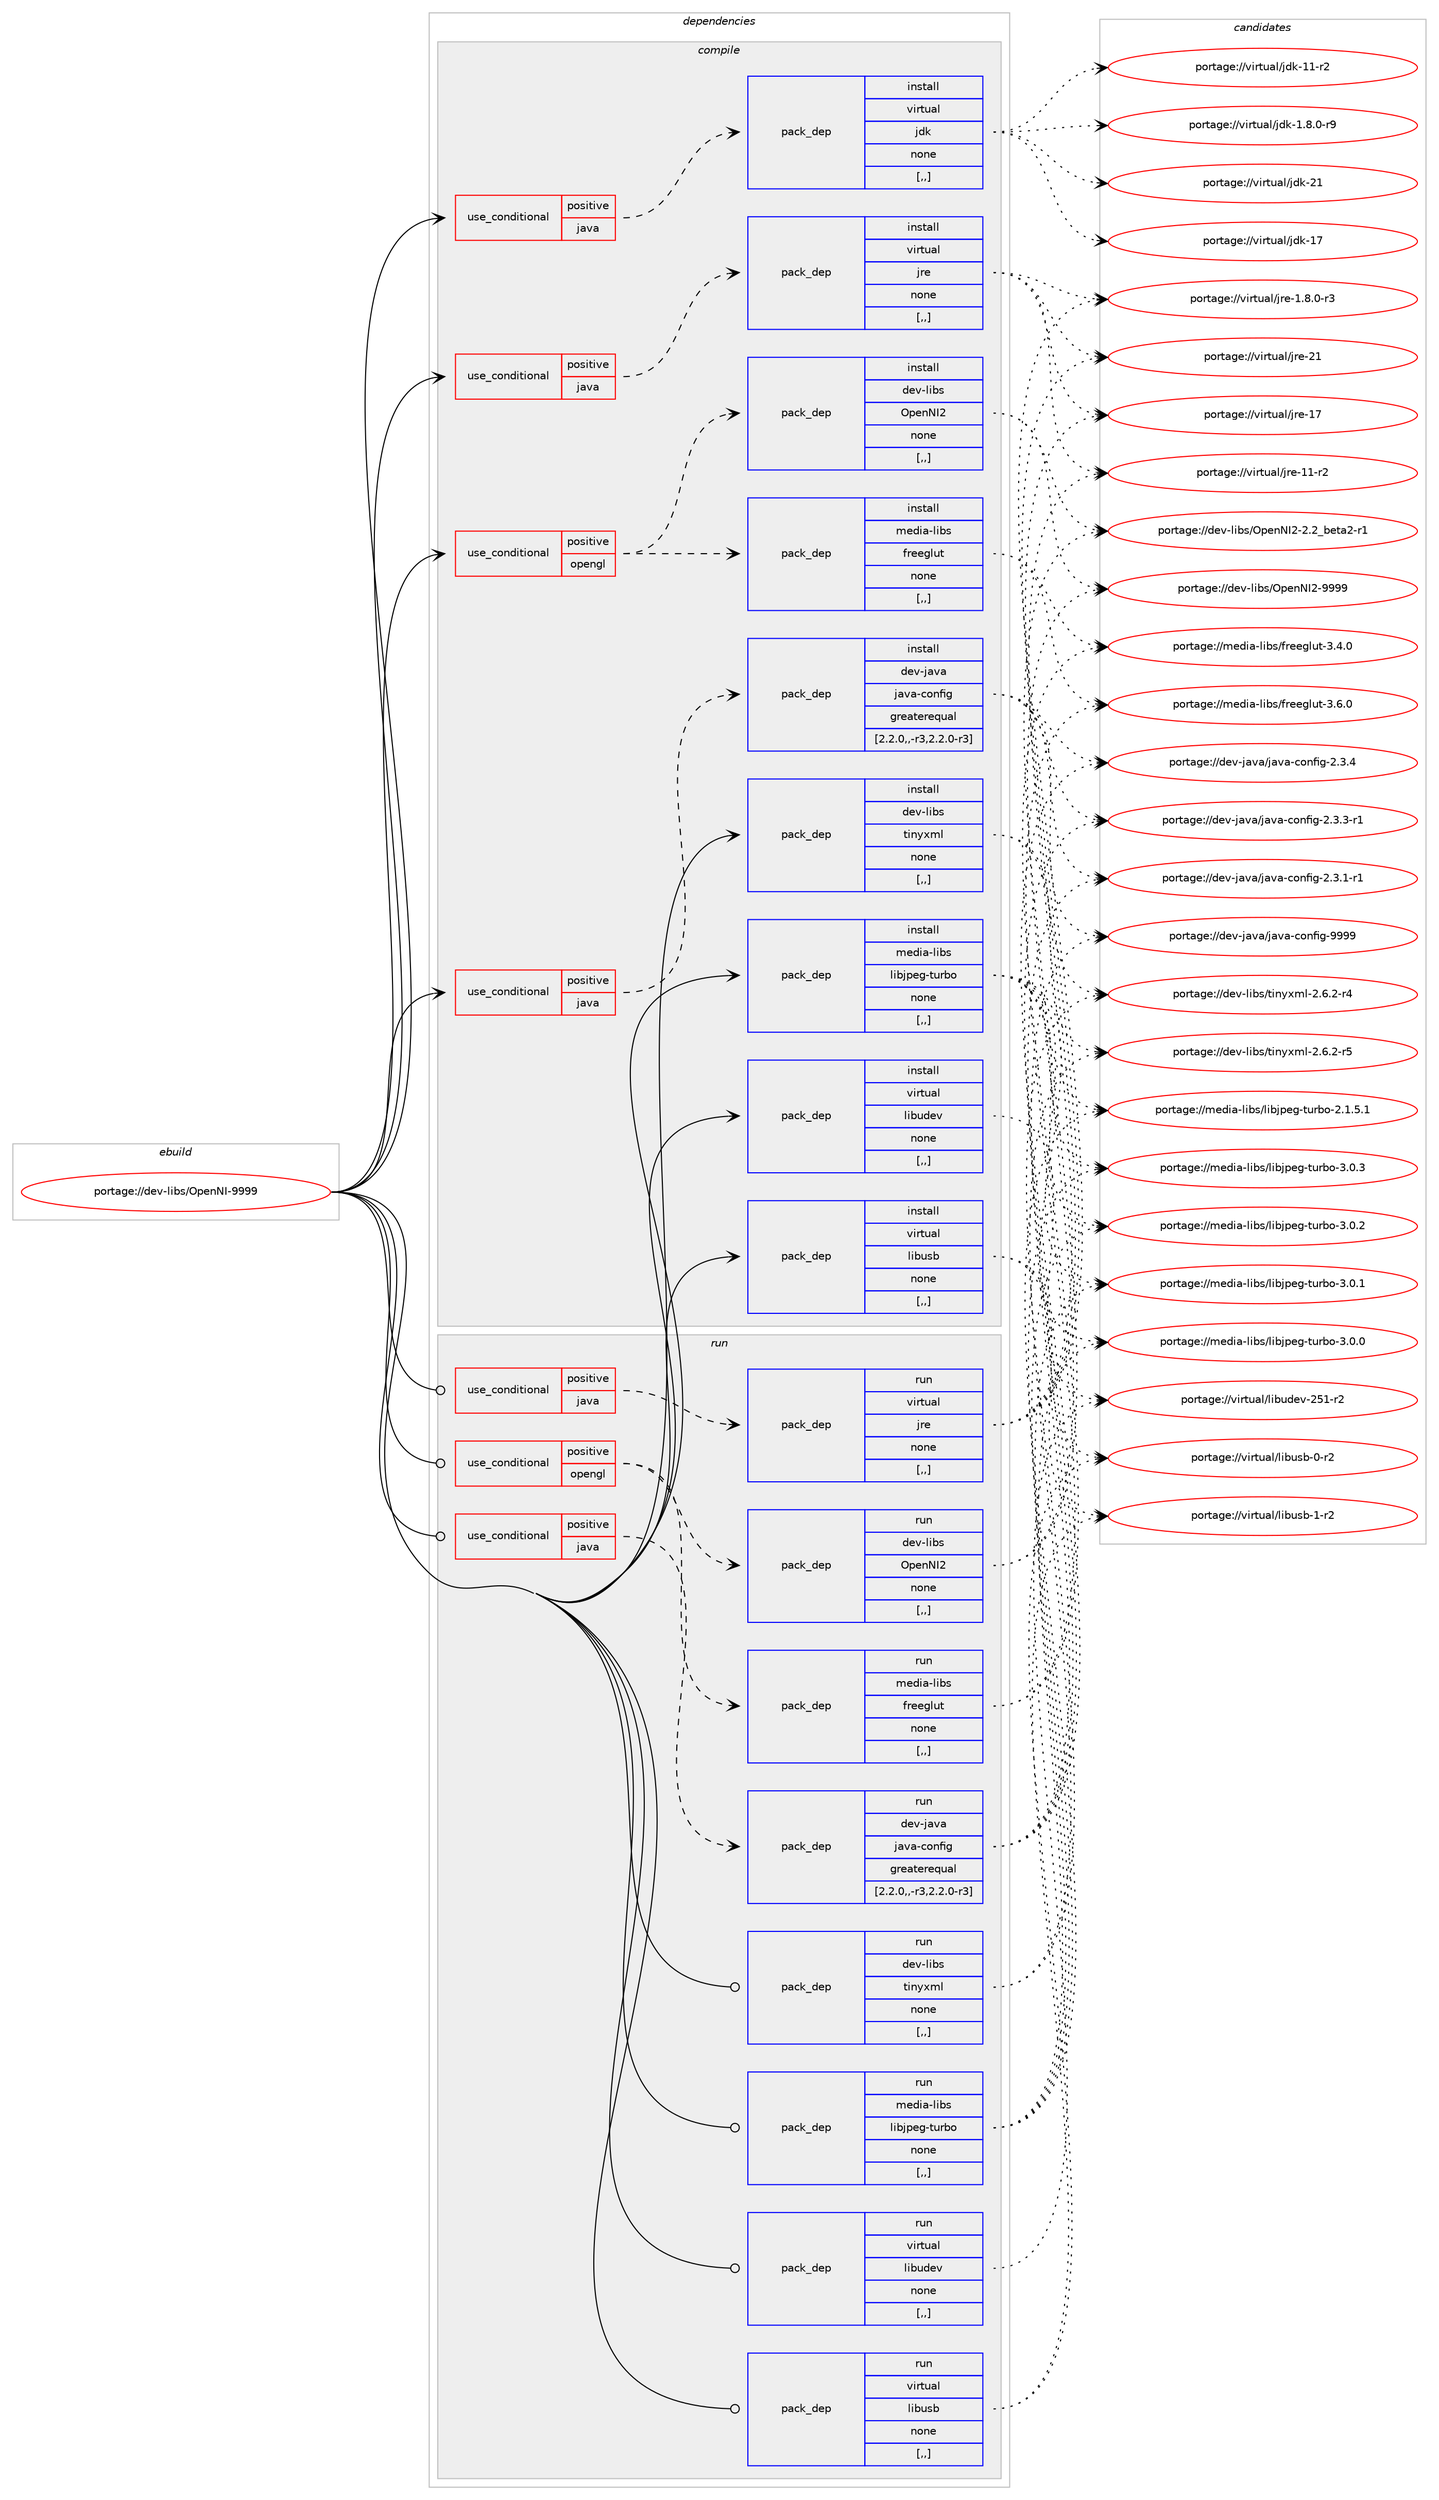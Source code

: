 digraph prolog {

# *************
# Graph options
# *************

newrank=true;
concentrate=true;
compound=true;
graph [rankdir=LR,fontname=Helvetica,fontsize=10,ranksep=1.5];#, ranksep=2.5, nodesep=0.2];
edge  [arrowhead=vee];
node  [fontname=Helvetica,fontsize=10];

# **********
# The ebuild
# **********

subgraph cluster_leftcol {
color=gray;
rank=same;
label=<<i>ebuild</i>>;
id [label="portage://dev-libs/OpenNI-9999", color=red, width=4, href="../dev-libs/OpenNI-9999.svg"];
}

# ****************
# The dependencies
# ****************

subgraph cluster_midcol {
color=gray;
label=<<i>dependencies</i>>;
subgraph cluster_compile {
fillcolor="#eeeeee";
style=filled;
label=<<i>compile</i>>;
subgraph cond25488 {
dependency105209 [label=<<TABLE BORDER="0" CELLBORDER="1" CELLSPACING="0" CELLPADDING="4"><TR><TD ROWSPAN="3" CELLPADDING="10">use_conditional</TD></TR><TR><TD>positive</TD></TR><TR><TD>java</TD></TR></TABLE>>, shape=none, color=red];
subgraph pack78586 {
dependency105210 [label=<<TABLE BORDER="0" CELLBORDER="1" CELLSPACING="0" CELLPADDING="4" WIDTH="220"><TR><TD ROWSPAN="6" CELLPADDING="30">pack_dep</TD></TR><TR><TD WIDTH="110">install</TD></TR><TR><TD>dev-java</TD></TR><TR><TD>java-config</TD></TR><TR><TD>greaterequal</TD></TR><TR><TD>[2.2.0,,-r3,2.2.0-r3]</TD></TR></TABLE>>, shape=none, color=blue];
}
dependency105209:e -> dependency105210:w [weight=20,style="dashed",arrowhead="vee"];
}
id:e -> dependency105209:w [weight=20,style="solid",arrowhead="vee"];
subgraph cond25489 {
dependency105211 [label=<<TABLE BORDER="0" CELLBORDER="1" CELLSPACING="0" CELLPADDING="4"><TR><TD ROWSPAN="3" CELLPADDING="10">use_conditional</TD></TR><TR><TD>positive</TD></TR><TR><TD>java</TD></TR></TABLE>>, shape=none, color=red];
subgraph pack78587 {
dependency105212 [label=<<TABLE BORDER="0" CELLBORDER="1" CELLSPACING="0" CELLPADDING="4" WIDTH="220"><TR><TD ROWSPAN="6" CELLPADDING="30">pack_dep</TD></TR><TR><TD WIDTH="110">install</TD></TR><TR><TD>virtual</TD></TR><TR><TD>jdk</TD></TR><TR><TD>none</TD></TR><TR><TD>[,,]</TD></TR></TABLE>>, shape=none, color=blue];
}
dependency105211:e -> dependency105212:w [weight=20,style="dashed",arrowhead="vee"];
}
id:e -> dependency105211:w [weight=20,style="solid",arrowhead="vee"];
subgraph cond25490 {
dependency105213 [label=<<TABLE BORDER="0" CELLBORDER="1" CELLSPACING="0" CELLPADDING="4"><TR><TD ROWSPAN="3" CELLPADDING="10">use_conditional</TD></TR><TR><TD>positive</TD></TR><TR><TD>java</TD></TR></TABLE>>, shape=none, color=red];
subgraph pack78588 {
dependency105214 [label=<<TABLE BORDER="0" CELLBORDER="1" CELLSPACING="0" CELLPADDING="4" WIDTH="220"><TR><TD ROWSPAN="6" CELLPADDING="30">pack_dep</TD></TR><TR><TD WIDTH="110">install</TD></TR><TR><TD>virtual</TD></TR><TR><TD>jre</TD></TR><TR><TD>none</TD></TR><TR><TD>[,,]</TD></TR></TABLE>>, shape=none, color=blue];
}
dependency105213:e -> dependency105214:w [weight=20,style="dashed",arrowhead="vee"];
}
id:e -> dependency105213:w [weight=20,style="solid",arrowhead="vee"];
subgraph cond25491 {
dependency105215 [label=<<TABLE BORDER="0" CELLBORDER="1" CELLSPACING="0" CELLPADDING="4"><TR><TD ROWSPAN="3" CELLPADDING="10">use_conditional</TD></TR><TR><TD>positive</TD></TR><TR><TD>opengl</TD></TR></TABLE>>, shape=none, color=red];
subgraph pack78589 {
dependency105216 [label=<<TABLE BORDER="0" CELLBORDER="1" CELLSPACING="0" CELLPADDING="4" WIDTH="220"><TR><TD ROWSPAN="6" CELLPADDING="30">pack_dep</TD></TR><TR><TD WIDTH="110">install</TD></TR><TR><TD>media-libs</TD></TR><TR><TD>freeglut</TD></TR><TR><TD>none</TD></TR><TR><TD>[,,]</TD></TR></TABLE>>, shape=none, color=blue];
}
dependency105215:e -> dependency105216:w [weight=20,style="dashed",arrowhead="vee"];
subgraph pack78590 {
dependency105217 [label=<<TABLE BORDER="0" CELLBORDER="1" CELLSPACING="0" CELLPADDING="4" WIDTH="220"><TR><TD ROWSPAN="6" CELLPADDING="30">pack_dep</TD></TR><TR><TD WIDTH="110">install</TD></TR><TR><TD>dev-libs</TD></TR><TR><TD>OpenNI2</TD></TR><TR><TD>none</TD></TR><TR><TD>[,,]</TD></TR></TABLE>>, shape=none, color=blue];
}
dependency105215:e -> dependency105217:w [weight=20,style="dashed",arrowhead="vee"];
}
id:e -> dependency105215:w [weight=20,style="solid",arrowhead="vee"];
subgraph pack78591 {
dependency105218 [label=<<TABLE BORDER="0" CELLBORDER="1" CELLSPACING="0" CELLPADDING="4" WIDTH="220"><TR><TD ROWSPAN="6" CELLPADDING="30">pack_dep</TD></TR><TR><TD WIDTH="110">install</TD></TR><TR><TD>dev-libs</TD></TR><TR><TD>tinyxml</TD></TR><TR><TD>none</TD></TR><TR><TD>[,,]</TD></TR></TABLE>>, shape=none, color=blue];
}
id:e -> dependency105218:w [weight=20,style="solid",arrowhead="vee"];
subgraph pack78592 {
dependency105219 [label=<<TABLE BORDER="0" CELLBORDER="1" CELLSPACING="0" CELLPADDING="4" WIDTH="220"><TR><TD ROWSPAN="6" CELLPADDING="30">pack_dep</TD></TR><TR><TD WIDTH="110">install</TD></TR><TR><TD>media-libs</TD></TR><TR><TD>libjpeg-turbo</TD></TR><TR><TD>none</TD></TR><TR><TD>[,,]</TD></TR></TABLE>>, shape=none, color=blue];
}
id:e -> dependency105219:w [weight=20,style="solid",arrowhead="vee"];
subgraph pack78593 {
dependency105220 [label=<<TABLE BORDER="0" CELLBORDER="1" CELLSPACING="0" CELLPADDING="4" WIDTH="220"><TR><TD ROWSPAN="6" CELLPADDING="30">pack_dep</TD></TR><TR><TD WIDTH="110">install</TD></TR><TR><TD>virtual</TD></TR><TR><TD>libudev</TD></TR><TR><TD>none</TD></TR><TR><TD>[,,]</TD></TR></TABLE>>, shape=none, color=blue];
}
id:e -> dependency105220:w [weight=20,style="solid",arrowhead="vee"];
subgraph pack78594 {
dependency105221 [label=<<TABLE BORDER="0" CELLBORDER="1" CELLSPACING="0" CELLPADDING="4" WIDTH="220"><TR><TD ROWSPAN="6" CELLPADDING="30">pack_dep</TD></TR><TR><TD WIDTH="110">install</TD></TR><TR><TD>virtual</TD></TR><TR><TD>libusb</TD></TR><TR><TD>none</TD></TR><TR><TD>[,,]</TD></TR></TABLE>>, shape=none, color=blue];
}
id:e -> dependency105221:w [weight=20,style="solid",arrowhead="vee"];
}
subgraph cluster_compileandrun {
fillcolor="#eeeeee";
style=filled;
label=<<i>compile and run</i>>;
}
subgraph cluster_run {
fillcolor="#eeeeee";
style=filled;
label=<<i>run</i>>;
subgraph cond25492 {
dependency105222 [label=<<TABLE BORDER="0" CELLBORDER="1" CELLSPACING="0" CELLPADDING="4"><TR><TD ROWSPAN="3" CELLPADDING="10">use_conditional</TD></TR><TR><TD>positive</TD></TR><TR><TD>java</TD></TR></TABLE>>, shape=none, color=red];
subgraph pack78595 {
dependency105223 [label=<<TABLE BORDER="0" CELLBORDER="1" CELLSPACING="0" CELLPADDING="4" WIDTH="220"><TR><TD ROWSPAN="6" CELLPADDING="30">pack_dep</TD></TR><TR><TD WIDTH="110">run</TD></TR><TR><TD>dev-java</TD></TR><TR><TD>java-config</TD></TR><TR><TD>greaterequal</TD></TR><TR><TD>[2.2.0,,-r3,2.2.0-r3]</TD></TR></TABLE>>, shape=none, color=blue];
}
dependency105222:e -> dependency105223:w [weight=20,style="dashed",arrowhead="vee"];
}
id:e -> dependency105222:w [weight=20,style="solid",arrowhead="odot"];
subgraph cond25493 {
dependency105224 [label=<<TABLE BORDER="0" CELLBORDER="1" CELLSPACING="0" CELLPADDING="4"><TR><TD ROWSPAN="3" CELLPADDING="10">use_conditional</TD></TR><TR><TD>positive</TD></TR><TR><TD>java</TD></TR></TABLE>>, shape=none, color=red];
subgraph pack78596 {
dependency105225 [label=<<TABLE BORDER="0" CELLBORDER="1" CELLSPACING="0" CELLPADDING="4" WIDTH="220"><TR><TD ROWSPAN="6" CELLPADDING="30">pack_dep</TD></TR><TR><TD WIDTH="110">run</TD></TR><TR><TD>virtual</TD></TR><TR><TD>jre</TD></TR><TR><TD>none</TD></TR><TR><TD>[,,]</TD></TR></TABLE>>, shape=none, color=blue];
}
dependency105224:e -> dependency105225:w [weight=20,style="dashed",arrowhead="vee"];
}
id:e -> dependency105224:w [weight=20,style="solid",arrowhead="odot"];
subgraph cond25494 {
dependency105226 [label=<<TABLE BORDER="0" CELLBORDER="1" CELLSPACING="0" CELLPADDING="4"><TR><TD ROWSPAN="3" CELLPADDING="10">use_conditional</TD></TR><TR><TD>positive</TD></TR><TR><TD>opengl</TD></TR></TABLE>>, shape=none, color=red];
subgraph pack78597 {
dependency105227 [label=<<TABLE BORDER="0" CELLBORDER="1" CELLSPACING="0" CELLPADDING="4" WIDTH="220"><TR><TD ROWSPAN="6" CELLPADDING="30">pack_dep</TD></TR><TR><TD WIDTH="110">run</TD></TR><TR><TD>media-libs</TD></TR><TR><TD>freeglut</TD></TR><TR><TD>none</TD></TR><TR><TD>[,,]</TD></TR></TABLE>>, shape=none, color=blue];
}
dependency105226:e -> dependency105227:w [weight=20,style="dashed",arrowhead="vee"];
subgraph pack78598 {
dependency105228 [label=<<TABLE BORDER="0" CELLBORDER="1" CELLSPACING="0" CELLPADDING="4" WIDTH="220"><TR><TD ROWSPAN="6" CELLPADDING="30">pack_dep</TD></TR><TR><TD WIDTH="110">run</TD></TR><TR><TD>dev-libs</TD></TR><TR><TD>OpenNI2</TD></TR><TR><TD>none</TD></TR><TR><TD>[,,]</TD></TR></TABLE>>, shape=none, color=blue];
}
dependency105226:e -> dependency105228:w [weight=20,style="dashed",arrowhead="vee"];
}
id:e -> dependency105226:w [weight=20,style="solid",arrowhead="odot"];
subgraph pack78599 {
dependency105229 [label=<<TABLE BORDER="0" CELLBORDER="1" CELLSPACING="0" CELLPADDING="4" WIDTH="220"><TR><TD ROWSPAN="6" CELLPADDING="30">pack_dep</TD></TR><TR><TD WIDTH="110">run</TD></TR><TR><TD>dev-libs</TD></TR><TR><TD>tinyxml</TD></TR><TR><TD>none</TD></TR><TR><TD>[,,]</TD></TR></TABLE>>, shape=none, color=blue];
}
id:e -> dependency105229:w [weight=20,style="solid",arrowhead="odot"];
subgraph pack78600 {
dependency105230 [label=<<TABLE BORDER="0" CELLBORDER="1" CELLSPACING="0" CELLPADDING="4" WIDTH="220"><TR><TD ROWSPAN="6" CELLPADDING="30">pack_dep</TD></TR><TR><TD WIDTH="110">run</TD></TR><TR><TD>media-libs</TD></TR><TR><TD>libjpeg-turbo</TD></TR><TR><TD>none</TD></TR><TR><TD>[,,]</TD></TR></TABLE>>, shape=none, color=blue];
}
id:e -> dependency105230:w [weight=20,style="solid",arrowhead="odot"];
subgraph pack78601 {
dependency105231 [label=<<TABLE BORDER="0" CELLBORDER="1" CELLSPACING="0" CELLPADDING="4" WIDTH="220"><TR><TD ROWSPAN="6" CELLPADDING="30">pack_dep</TD></TR><TR><TD WIDTH="110">run</TD></TR><TR><TD>virtual</TD></TR><TR><TD>libudev</TD></TR><TR><TD>none</TD></TR><TR><TD>[,,]</TD></TR></TABLE>>, shape=none, color=blue];
}
id:e -> dependency105231:w [weight=20,style="solid",arrowhead="odot"];
subgraph pack78602 {
dependency105232 [label=<<TABLE BORDER="0" CELLBORDER="1" CELLSPACING="0" CELLPADDING="4" WIDTH="220"><TR><TD ROWSPAN="6" CELLPADDING="30">pack_dep</TD></TR><TR><TD WIDTH="110">run</TD></TR><TR><TD>virtual</TD></TR><TR><TD>libusb</TD></TR><TR><TD>none</TD></TR><TR><TD>[,,]</TD></TR></TABLE>>, shape=none, color=blue];
}
id:e -> dependency105232:w [weight=20,style="solid",arrowhead="odot"];
}
}

# **************
# The candidates
# **************

subgraph cluster_choices {
rank=same;
color=gray;
label=<<i>candidates</i>>;

subgraph choice78586 {
color=black;
nodesep=1;
choice10010111845106971189747106971189745991111101021051034557575757 [label="portage://dev-java/java-config-9999", color=red, width=4,href="../dev-java/java-config-9999.svg"];
choice1001011184510697118974710697118974599111110102105103455046514652 [label="portage://dev-java/java-config-2.3.4", color=red, width=4,href="../dev-java/java-config-2.3.4.svg"];
choice10010111845106971189747106971189745991111101021051034550465146514511449 [label="portage://dev-java/java-config-2.3.3-r1", color=red, width=4,href="../dev-java/java-config-2.3.3-r1.svg"];
choice10010111845106971189747106971189745991111101021051034550465146494511449 [label="portage://dev-java/java-config-2.3.1-r1", color=red, width=4,href="../dev-java/java-config-2.3.1-r1.svg"];
dependency105210:e -> choice10010111845106971189747106971189745991111101021051034557575757:w [style=dotted,weight="100"];
dependency105210:e -> choice1001011184510697118974710697118974599111110102105103455046514652:w [style=dotted,weight="100"];
dependency105210:e -> choice10010111845106971189747106971189745991111101021051034550465146514511449:w [style=dotted,weight="100"];
dependency105210:e -> choice10010111845106971189747106971189745991111101021051034550465146494511449:w [style=dotted,weight="100"];
}
subgraph choice78587 {
color=black;
nodesep=1;
choice1181051141161179710847106100107455049 [label="portage://virtual/jdk-21", color=red, width=4,href="../virtual/jdk-21.svg"];
choice1181051141161179710847106100107454955 [label="portage://virtual/jdk-17", color=red, width=4,href="../virtual/jdk-17.svg"];
choice11810511411611797108471061001074549494511450 [label="portage://virtual/jdk-11-r2", color=red, width=4,href="../virtual/jdk-11-r2.svg"];
choice11810511411611797108471061001074549465646484511457 [label="portage://virtual/jdk-1.8.0-r9", color=red, width=4,href="../virtual/jdk-1.8.0-r9.svg"];
dependency105212:e -> choice1181051141161179710847106100107455049:w [style=dotted,weight="100"];
dependency105212:e -> choice1181051141161179710847106100107454955:w [style=dotted,weight="100"];
dependency105212:e -> choice11810511411611797108471061001074549494511450:w [style=dotted,weight="100"];
dependency105212:e -> choice11810511411611797108471061001074549465646484511457:w [style=dotted,weight="100"];
}
subgraph choice78588 {
color=black;
nodesep=1;
choice1181051141161179710847106114101455049 [label="portage://virtual/jre-21", color=red, width=4,href="../virtual/jre-21.svg"];
choice1181051141161179710847106114101454955 [label="portage://virtual/jre-17", color=red, width=4,href="../virtual/jre-17.svg"];
choice11810511411611797108471061141014549494511450 [label="portage://virtual/jre-11-r2", color=red, width=4,href="../virtual/jre-11-r2.svg"];
choice11810511411611797108471061141014549465646484511451 [label="portage://virtual/jre-1.8.0-r3", color=red, width=4,href="../virtual/jre-1.8.0-r3.svg"];
dependency105214:e -> choice1181051141161179710847106114101455049:w [style=dotted,weight="100"];
dependency105214:e -> choice1181051141161179710847106114101454955:w [style=dotted,weight="100"];
dependency105214:e -> choice11810511411611797108471061141014549494511450:w [style=dotted,weight="100"];
dependency105214:e -> choice11810511411611797108471061141014549465646484511451:w [style=dotted,weight="100"];
}
subgraph choice78589 {
color=black;
nodesep=1;
choice10910110010597451081059811547102114101101103108117116455146544648 [label="portage://media-libs/freeglut-3.6.0", color=red, width=4,href="../media-libs/freeglut-3.6.0.svg"];
choice10910110010597451081059811547102114101101103108117116455146524648 [label="portage://media-libs/freeglut-3.4.0", color=red, width=4,href="../media-libs/freeglut-3.4.0.svg"];
dependency105216:e -> choice10910110010597451081059811547102114101101103108117116455146544648:w [style=dotted,weight="100"];
dependency105216:e -> choice10910110010597451081059811547102114101101103108117116455146524648:w [style=dotted,weight="100"];
}
subgraph choice78590 {
color=black;
nodesep=1;
choice100101118451081059811547791121011107873504557575757 [label="portage://dev-libs/OpenNI2-9999", color=red, width=4,href="../dev-libs/OpenNI2-9999.svg"];
choice1001011184510810598115477911210111078735045504650959810111697504511449 [label="portage://dev-libs/OpenNI2-2.2_beta2-r1", color=red, width=4,href="../dev-libs/OpenNI2-2.2_beta2-r1.svg"];
dependency105217:e -> choice100101118451081059811547791121011107873504557575757:w [style=dotted,weight="100"];
dependency105217:e -> choice1001011184510810598115477911210111078735045504650959810111697504511449:w [style=dotted,weight="100"];
}
subgraph choice78591 {
color=black;
nodesep=1;
choice1001011184510810598115471161051101211201091084550465446504511453 [label="portage://dev-libs/tinyxml-2.6.2-r5", color=red, width=4,href="../dev-libs/tinyxml-2.6.2-r5.svg"];
choice1001011184510810598115471161051101211201091084550465446504511452 [label="portage://dev-libs/tinyxml-2.6.2-r4", color=red, width=4,href="../dev-libs/tinyxml-2.6.2-r4.svg"];
dependency105218:e -> choice1001011184510810598115471161051101211201091084550465446504511453:w [style=dotted,weight="100"];
dependency105218:e -> choice1001011184510810598115471161051101211201091084550465446504511452:w [style=dotted,weight="100"];
}
subgraph choice78592 {
color=black;
nodesep=1;
choice10910110010597451081059811547108105981061121011034511611711498111455146484651 [label="portage://media-libs/libjpeg-turbo-3.0.3", color=red, width=4,href="../media-libs/libjpeg-turbo-3.0.3.svg"];
choice10910110010597451081059811547108105981061121011034511611711498111455146484650 [label="portage://media-libs/libjpeg-turbo-3.0.2", color=red, width=4,href="../media-libs/libjpeg-turbo-3.0.2.svg"];
choice10910110010597451081059811547108105981061121011034511611711498111455146484649 [label="portage://media-libs/libjpeg-turbo-3.0.1", color=red, width=4,href="../media-libs/libjpeg-turbo-3.0.1.svg"];
choice10910110010597451081059811547108105981061121011034511611711498111455146484648 [label="portage://media-libs/libjpeg-turbo-3.0.0", color=red, width=4,href="../media-libs/libjpeg-turbo-3.0.0.svg"];
choice109101100105974510810598115471081059810611210110345116117114981114550464946534649 [label="portage://media-libs/libjpeg-turbo-2.1.5.1", color=red, width=4,href="../media-libs/libjpeg-turbo-2.1.5.1.svg"];
dependency105219:e -> choice10910110010597451081059811547108105981061121011034511611711498111455146484651:w [style=dotted,weight="100"];
dependency105219:e -> choice10910110010597451081059811547108105981061121011034511611711498111455146484650:w [style=dotted,weight="100"];
dependency105219:e -> choice10910110010597451081059811547108105981061121011034511611711498111455146484649:w [style=dotted,weight="100"];
dependency105219:e -> choice10910110010597451081059811547108105981061121011034511611711498111455146484648:w [style=dotted,weight="100"];
dependency105219:e -> choice109101100105974510810598115471081059810611210110345116117114981114550464946534649:w [style=dotted,weight="100"];
}
subgraph choice78593 {
color=black;
nodesep=1;
choice118105114116117971084710810598117100101118455053494511450 [label="portage://virtual/libudev-251-r2", color=red, width=4,href="../virtual/libudev-251-r2.svg"];
dependency105220:e -> choice118105114116117971084710810598117100101118455053494511450:w [style=dotted,weight="100"];
}
subgraph choice78594 {
color=black;
nodesep=1;
choice1181051141161179710847108105981171159845494511450 [label="portage://virtual/libusb-1-r2", color=red, width=4,href="../virtual/libusb-1-r2.svg"];
choice1181051141161179710847108105981171159845484511450 [label="portage://virtual/libusb-0-r2", color=red, width=4,href="../virtual/libusb-0-r2.svg"];
dependency105221:e -> choice1181051141161179710847108105981171159845494511450:w [style=dotted,weight="100"];
dependency105221:e -> choice1181051141161179710847108105981171159845484511450:w [style=dotted,weight="100"];
}
subgraph choice78595 {
color=black;
nodesep=1;
choice10010111845106971189747106971189745991111101021051034557575757 [label="portage://dev-java/java-config-9999", color=red, width=4,href="../dev-java/java-config-9999.svg"];
choice1001011184510697118974710697118974599111110102105103455046514652 [label="portage://dev-java/java-config-2.3.4", color=red, width=4,href="../dev-java/java-config-2.3.4.svg"];
choice10010111845106971189747106971189745991111101021051034550465146514511449 [label="portage://dev-java/java-config-2.3.3-r1", color=red, width=4,href="../dev-java/java-config-2.3.3-r1.svg"];
choice10010111845106971189747106971189745991111101021051034550465146494511449 [label="portage://dev-java/java-config-2.3.1-r1", color=red, width=4,href="../dev-java/java-config-2.3.1-r1.svg"];
dependency105223:e -> choice10010111845106971189747106971189745991111101021051034557575757:w [style=dotted,weight="100"];
dependency105223:e -> choice1001011184510697118974710697118974599111110102105103455046514652:w [style=dotted,weight="100"];
dependency105223:e -> choice10010111845106971189747106971189745991111101021051034550465146514511449:w [style=dotted,weight="100"];
dependency105223:e -> choice10010111845106971189747106971189745991111101021051034550465146494511449:w [style=dotted,weight="100"];
}
subgraph choice78596 {
color=black;
nodesep=1;
choice1181051141161179710847106114101455049 [label="portage://virtual/jre-21", color=red, width=4,href="../virtual/jre-21.svg"];
choice1181051141161179710847106114101454955 [label="portage://virtual/jre-17", color=red, width=4,href="../virtual/jre-17.svg"];
choice11810511411611797108471061141014549494511450 [label="portage://virtual/jre-11-r2", color=red, width=4,href="../virtual/jre-11-r2.svg"];
choice11810511411611797108471061141014549465646484511451 [label="portage://virtual/jre-1.8.0-r3", color=red, width=4,href="../virtual/jre-1.8.0-r3.svg"];
dependency105225:e -> choice1181051141161179710847106114101455049:w [style=dotted,weight="100"];
dependency105225:e -> choice1181051141161179710847106114101454955:w [style=dotted,weight="100"];
dependency105225:e -> choice11810511411611797108471061141014549494511450:w [style=dotted,weight="100"];
dependency105225:e -> choice11810511411611797108471061141014549465646484511451:w [style=dotted,weight="100"];
}
subgraph choice78597 {
color=black;
nodesep=1;
choice10910110010597451081059811547102114101101103108117116455146544648 [label="portage://media-libs/freeglut-3.6.0", color=red, width=4,href="../media-libs/freeglut-3.6.0.svg"];
choice10910110010597451081059811547102114101101103108117116455146524648 [label="portage://media-libs/freeglut-3.4.0", color=red, width=4,href="../media-libs/freeglut-3.4.0.svg"];
dependency105227:e -> choice10910110010597451081059811547102114101101103108117116455146544648:w [style=dotted,weight="100"];
dependency105227:e -> choice10910110010597451081059811547102114101101103108117116455146524648:w [style=dotted,weight="100"];
}
subgraph choice78598 {
color=black;
nodesep=1;
choice100101118451081059811547791121011107873504557575757 [label="portage://dev-libs/OpenNI2-9999", color=red, width=4,href="../dev-libs/OpenNI2-9999.svg"];
choice1001011184510810598115477911210111078735045504650959810111697504511449 [label="portage://dev-libs/OpenNI2-2.2_beta2-r1", color=red, width=4,href="../dev-libs/OpenNI2-2.2_beta2-r1.svg"];
dependency105228:e -> choice100101118451081059811547791121011107873504557575757:w [style=dotted,weight="100"];
dependency105228:e -> choice1001011184510810598115477911210111078735045504650959810111697504511449:w [style=dotted,weight="100"];
}
subgraph choice78599 {
color=black;
nodesep=1;
choice1001011184510810598115471161051101211201091084550465446504511453 [label="portage://dev-libs/tinyxml-2.6.2-r5", color=red, width=4,href="../dev-libs/tinyxml-2.6.2-r5.svg"];
choice1001011184510810598115471161051101211201091084550465446504511452 [label="portage://dev-libs/tinyxml-2.6.2-r4", color=red, width=4,href="../dev-libs/tinyxml-2.6.2-r4.svg"];
dependency105229:e -> choice1001011184510810598115471161051101211201091084550465446504511453:w [style=dotted,weight="100"];
dependency105229:e -> choice1001011184510810598115471161051101211201091084550465446504511452:w [style=dotted,weight="100"];
}
subgraph choice78600 {
color=black;
nodesep=1;
choice10910110010597451081059811547108105981061121011034511611711498111455146484651 [label="portage://media-libs/libjpeg-turbo-3.0.3", color=red, width=4,href="../media-libs/libjpeg-turbo-3.0.3.svg"];
choice10910110010597451081059811547108105981061121011034511611711498111455146484650 [label="portage://media-libs/libjpeg-turbo-3.0.2", color=red, width=4,href="../media-libs/libjpeg-turbo-3.0.2.svg"];
choice10910110010597451081059811547108105981061121011034511611711498111455146484649 [label="portage://media-libs/libjpeg-turbo-3.0.1", color=red, width=4,href="../media-libs/libjpeg-turbo-3.0.1.svg"];
choice10910110010597451081059811547108105981061121011034511611711498111455146484648 [label="portage://media-libs/libjpeg-turbo-3.0.0", color=red, width=4,href="../media-libs/libjpeg-turbo-3.0.0.svg"];
choice109101100105974510810598115471081059810611210110345116117114981114550464946534649 [label="portage://media-libs/libjpeg-turbo-2.1.5.1", color=red, width=4,href="../media-libs/libjpeg-turbo-2.1.5.1.svg"];
dependency105230:e -> choice10910110010597451081059811547108105981061121011034511611711498111455146484651:w [style=dotted,weight="100"];
dependency105230:e -> choice10910110010597451081059811547108105981061121011034511611711498111455146484650:w [style=dotted,weight="100"];
dependency105230:e -> choice10910110010597451081059811547108105981061121011034511611711498111455146484649:w [style=dotted,weight="100"];
dependency105230:e -> choice10910110010597451081059811547108105981061121011034511611711498111455146484648:w [style=dotted,weight="100"];
dependency105230:e -> choice109101100105974510810598115471081059810611210110345116117114981114550464946534649:w [style=dotted,weight="100"];
}
subgraph choice78601 {
color=black;
nodesep=1;
choice118105114116117971084710810598117100101118455053494511450 [label="portage://virtual/libudev-251-r2", color=red, width=4,href="../virtual/libudev-251-r2.svg"];
dependency105231:e -> choice118105114116117971084710810598117100101118455053494511450:w [style=dotted,weight="100"];
}
subgraph choice78602 {
color=black;
nodesep=1;
choice1181051141161179710847108105981171159845494511450 [label="portage://virtual/libusb-1-r2", color=red, width=4,href="../virtual/libusb-1-r2.svg"];
choice1181051141161179710847108105981171159845484511450 [label="portage://virtual/libusb-0-r2", color=red, width=4,href="../virtual/libusb-0-r2.svg"];
dependency105232:e -> choice1181051141161179710847108105981171159845494511450:w [style=dotted,weight="100"];
dependency105232:e -> choice1181051141161179710847108105981171159845484511450:w [style=dotted,weight="100"];
}
}

}
